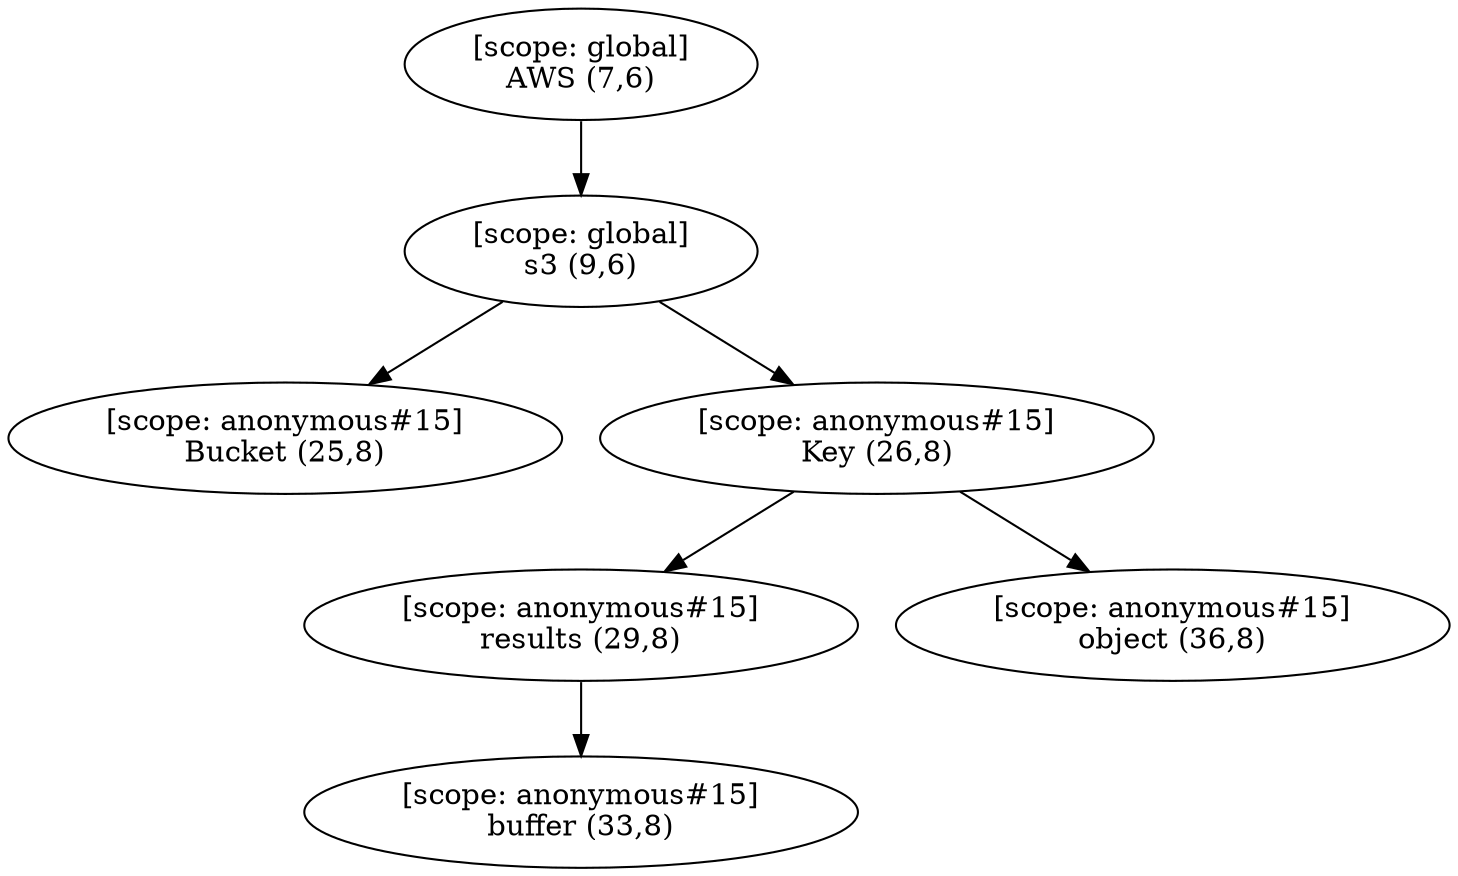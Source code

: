 digraph G {
  graph [ rankdir =TB ];
subgraph global {
  graph [ label = "Scope [global]" ];
  "[scope: global]
AWS (7,6)";
  "[scope: global]
s3 (9,6)";
}

subgraph anonymous_15 {
  graph [ label = "Scope [anonymous_15]" ];
  "[scope: anonymous#15]
Bucket (25,8)";
  "[scope: anonymous#15]
Key (26,8)";
  "[scope: anonymous#15]
results (29,8)";
  "[scope: anonymous#15]
buffer (33,8)";
  "[scope: anonymous#15]
object (36,8)";
}

  "[scope: global]
AWS (7,6)" -> "[scope: global]
s3 (9,6)";
  "[scope: global]
s3 (9,6)" -> "[scope: anonymous#15]
Bucket (25,8)";
  "[scope: global]
s3 (9,6)" -> "[scope: anonymous#15]
Key (26,8)";
  "[scope: anonymous#15]
Key (26,8)" -> "[scope: anonymous#15]
results (29,8)";
  "[scope: anonymous#15]
results (29,8)" -> "[scope: anonymous#15]
buffer (33,8)";
  "[scope: anonymous#15]
Key (26,8)" -> "[scope: anonymous#15]
object (36,8)";
}
